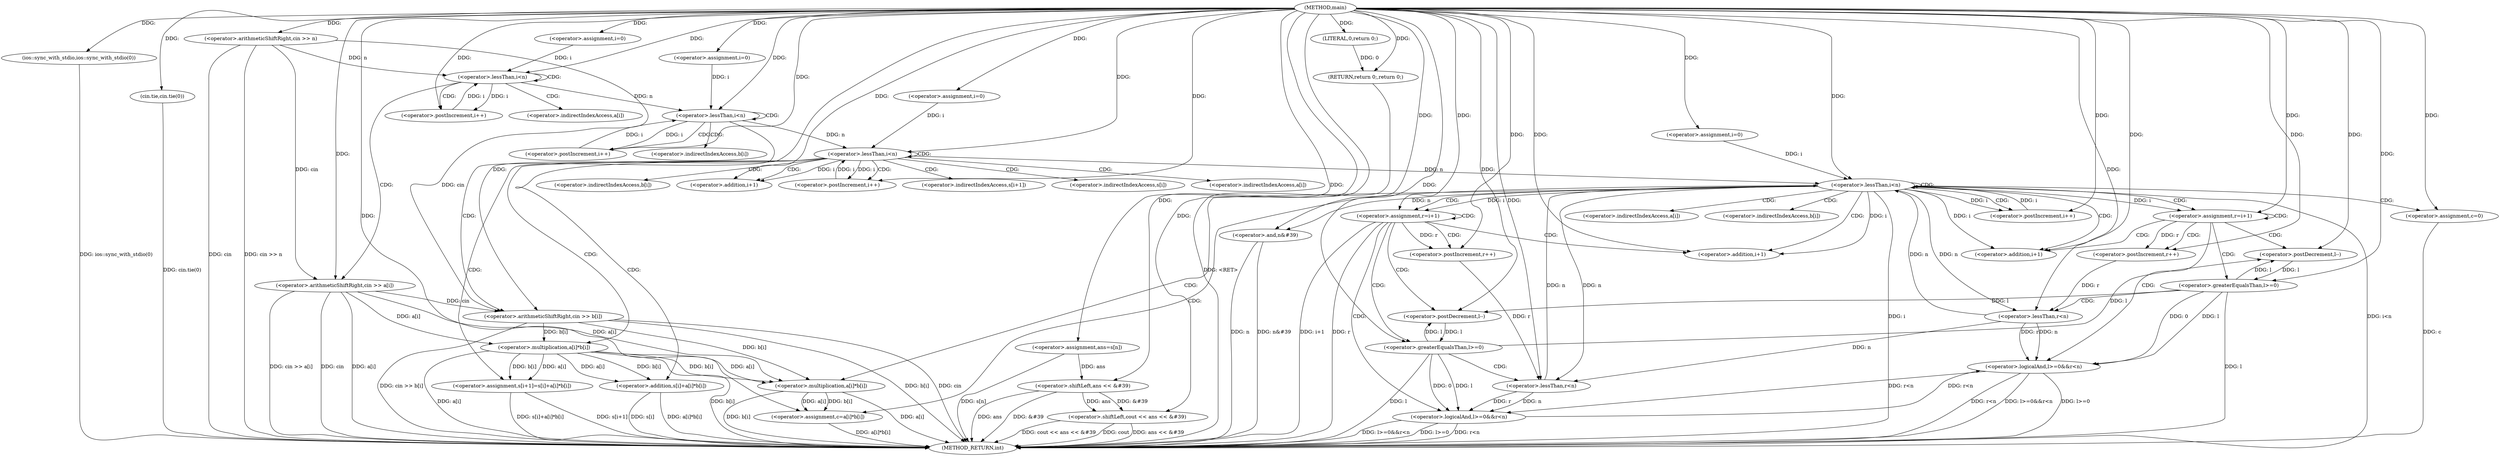 digraph "main" {  
"1000101" [label = "(METHOD,main)" ]
"1000336" [label = "(METHOD_RETURN,int)" ]
"1000103" [label = "(ios::sync_with_stdio,ios::sync_with_stdio(0))" ]
"1000105" [label = "(cin.tie,cin.tie(0))" ]
"1000108" [label = "(<operator>.arithmeticShiftRight,cin >> n)" ]
"1000172" [label = "(<operator>.assignment,ans=s[n])" ]
"1000325" [label = "(<operator>.shiftLeft,cout << ans << &#39)" ]
"1000331" [label = "(<operator>.and,n&#39)" ]
"1000334" [label = "(RETURN,return 0;,return 0;)" ]
"1000115" [label = "(<operator>.assignment,i=0)" ]
"1000118" [label = "(<operator>.lessThan,i<n)" ]
"1000121" [label = "(<operator>.postIncrement,i++)" ]
"1000123" [label = "(<operator>.arithmeticShiftRight,cin >> a[i])" ]
"1000130" [label = "(<operator>.assignment,i=0)" ]
"1000133" [label = "(<operator>.lessThan,i<n)" ]
"1000136" [label = "(<operator>.postIncrement,i++)" ]
"1000138" [label = "(<operator>.arithmeticShiftRight,cin >> b[i])" ]
"1000146" [label = "(<operator>.assignment,i=0)" ]
"1000149" [label = "(<operator>.lessThan,i<n)" ]
"1000152" [label = "(<operator>.postIncrement,i++)" ]
"1000154" [label = "(<operator>.assignment,s[i+1]=s[i]+a[i]*b[i])" ]
"1000180" [label = "(<operator>.assignment,i=0)" ]
"1000183" [label = "(<operator>.lessThan,i<n)" ]
"1000186" [label = "(<operator>.postIncrement,i++)" ]
"1000335" [label = "(LITERAL,0,return 0;)" ]
"1000189" [label = "(<operator>.assignment,c=a[i]*b[i])" ]
"1000261" [label = "(<operator>.assignment,c=0)" ]
"1000327" [label = "(<operator>.shiftLeft,ans << &#39)" ]
"1000160" [label = "(<operator>.addition,s[i]+a[i]*b[i])" ]
"1000206" [label = "(<operator>.assignment,r=i+1)" ]
"1000211" [label = "(<operator>.logicalAnd,l>=0&&r<n)" ]
"1000270" [label = "(<operator>.assignment,r=i+1)" ]
"1000275" [label = "(<operator>.logicalAnd,l>=0&&r<n)" ]
"1000157" [label = "(<operator>.addition,i+1)" ]
"1000164" [label = "(<operator>.multiplication,a[i]*b[i])" ]
"1000191" [label = "(<operator>.multiplication,a[i]*b[i])" ]
"1000219" [label = "(<operator>.postDecrement,l--)" ]
"1000221" [label = "(<operator>.postIncrement,r++)" ]
"1000283" [label = "(<operator>.postDecrement,l--)" ]
"1000285" [label = "(<operator>.postIncrement,r++)" ]
"1000208" [label = "(<operator>.addition,i+1)" ]
"1000212" [label = "(<operator>.greaterEqualsThan,l>=0)" ]
"1000215" [label = "(<operator>.lessThan,r<n)" ]
"1000272" [label = "(<operator>.addition,i+1)" ]
"1000276" [label = "(<operator>.greaterEqualsThan,l>=0)" ]
"1000279" [label = "(<operator>.lessThan,r<n)" ]
"1000125" [label = "(<operator>.indirectIndexAccess,a[i])" ]
"1000140" [label = "(<operator>.indirectIndexAccess,b[i])" ]
"1000155" [label = "(<operator>.indirectIndexAccess,s[i+1])" ]
"1000161" [label = "(<operator>.indirectIndexAccess,s[i])" ]
"1000165" [label = "(<operator>.indirectIndexAccess,a[i])" ]
"1000168" [label = "(<operator>.indirectIndexAccess,b[i])" ]
"1000192" [label = "(<operator>.indirectIndexAccess,a[i])" ]
"1000195" [label = "(<operator>.indirectIndexAccess,b[i])" ]
  "1000103" -> "1000336"  [ label = "DDG: ios::sync_with_stdio(0)"] 
  "1000105" -> "1000336"  [ label = "DDG: cin.tie(0)"] 
  "1000108" -> "1000336"  [ label = "DDG: cin"] 
  "1000108" -> "1000336"  [ label = "DDG: cin >> n"] 
  "1000172" -> "1000336"  [ label = "DDG: s[n]"] 
  "1000183" -> "1000336"  [ label = "DDG: i"] 
  "1000183" -> "1000336"  [ label = "DDG: i<n"] 
  "1000327" -> "1000336"  [ label = "DDG: ans"] 
  "1000327" -> "1000336"  [ label = "DDG: &#39"] 
  "1000325" -> "1000336"  [ label = "DDG: ans << &#39"] 
  "1000325" -> "1000336"  [ label = "DDG: cout << ans << &#39"] 
  "1000331" -> "1000336"  [ label = "DDG: n"] 
  "1000331" -> "1000336"  [ label = "DDG: n&#39"] 
  "1000191" -> "1000336"  [ label = "DDG: a[i]"] 
  "1000191" -> "1000336"  [ label = "DDG: b[i]"] 
  "1000189" -> "1000336"  [ label = "DDG: a[i]*b[i]"] 
  "1000261" -> "1000336"  [ label = "DDG: c"] 
  "1000270" -> "1000336"  [ label = "DDG: r"] 
  "1000270" -> "1000336"  [ label = "DDG: i+1"] 
  "1000276" -> "1000336"  [ label = "DDG: l"] 
  "1000275" -> "1000336"  [ label = "DDG: l>=0"] 
  "1000275" -> "1000336"  [ label = "DDG: r<n"] 
  "1000275" -> "1000336"  [ label = "DDG: l>=0&&r<n"] 
  "1000212" -> "1000336"  [ label = "DDG: l"] 
  "1000211" -> "1000336"  [ label = "DDG: l>=0"] 
  "1000211" -> "1000336"  [ label = "DDG: r<n"] 
  "1000211" -> "1000336"  [ label = "DDG: l>=0&&r<n"] 
  "1000154" -> "1000336"  [ label = "DDG: s[i+1]"] 
  "1000160" -> "1000336"  [ label = "DDG: s[i]"] 
  "1000164" -> "1000336"  [ label = "DDG: a[i]"] 
  "1000164" -> "1000336"  [ label = "DDG: b[i]"] 
  "1000160" -> "1000336"  [ label = "DDG: a[i]*b[i]"] 
  "1000154" -> "1000336"  [ label = "DDG: s[i]+a[i]*b[i]"] 
  "1000138" -> "1000336"  [ label = "DDG: cin"] 
  "1000138" -> "1000336"  [ label = "DDG: b[i]"] 
  "1000138" -> "1000336"  [ label = "DDG: cin >> b[i]"] 
  "1000123" -> "1000336"  [ label = "DDG: cin"] 
  "1000123" -> "1000336"  [ label = "DDG: a[i]"] 
  "1000123" -> "1000336"  [ label = "DDG: cin >> a[i]"] 
  "1000334" -> "1000336"  [ label = "DDG: <RET>"] 
  "1000325" -> "1000336"  [ label = "DDG: cout"] 
  "1000335" -> "1000334"  [ label = "DDG: 0"] 
  "1000101" -> "1000334"  [ label = "DDG: "] 
  "1000101" -> "1000103"  [ label = "DDG: "] 
  "1000101" -> "1000105"  [ label = "DDG: "] 
  "1000101" -> "1000108"  [ label = "DDG: "] 
  "1000101" -> "1000115"  [ label = "DDG: "] 
  "1000101" -> "1000130"  [ label = "DDG: "] 
  "1000101" -> "1000146"  [ label = "DDG: "] 
  "1000164" -> "1000154"  [ label = "DDG: b[i]"] 
  "1000164" -> "1000154"  [ label = "DDG: a[i]"] 
  "1000101" -> "1000172"  [ label = "DDG: "] 
  "1000101" -> "1000180"  [ label = "DDG: "] 
  "1000101" -> "1000325"  [ label = "DDG: "] 
  "1000327" -> "1000325"  [ label = "DDG: ans"] 
  "1000327" -> "1000325"  [ label = "DDG: &#39"] 
  "1000183" -> "1000331"  [ label = "DDG: n"] 
  "1000101" -> "1000331"  [ label = "DDG: "] 
  "1000101" -> "1000335"  [ label = "DDG: "] 
  "1000115" -> "1000118"  [ label = "DDG: i"] 
  "1000121" -> "1000118"  [ label = "DDG: i"] 
  "1000101" -> "1000118"  [ label = "DDG: "] 
  "1000108" -> "1000118"  [ label = "DDG: n"] 
  "1000118" -> "1000121"  [ label = "DDG: i"] 
  "1000101" -> "1000121"  [ label = "DDG: "] 
  "1000108" -> "1000123"  [ label = "DDG: cin"] 
  "1000101" -> "1000123"  [ label = "DDG: "] 
  "1000130" -> "1000133"  [ label = "DDG: i"] 
  "1000136" -> "1000133"  [ label = "DDG: i"] 
  "1000101" -> "1000133"  [ label = "DDG: "] 
  "1000118" -> "1000133"  [ label = "DDG: n"] 
  "1000133" -> "1000136"  [ label = "DDG: i"] 
  "1000101" -> "1000136"  [ label = "DDG: "] 
  "1000108" -> "1000138"  [ label = "DDG: cin"] 
  "1000123" -> "1000138"  [ label = "DDG: cin"] 
  "1000101" -> "1000138"  [ label = "DDG: "] 
  "1000146" -> "1000149"  [ label = "DDG: i"] 
  "1000152" -> "1000149"  [ label = "DDG: i"] 
  "1000101" -> "1000149"  [ label = "DDG: "] 
  "1000133" -> "1000149"  [ label = "DDG: n"] 
  "1000101" -> "1000152"  [ label = "DDG: "] 
  "1000149" -> "1000152"  [ label = "DDG: i"] 
  "1000180" -> "1000183"  [ label = "DDG: i"] 
  "1000186" -> "1000183"  [ label = "DDG: i"] 
  "1000101" -> "1000183"  [ label = "DDG: "] 
  "1000149" -> "1000183"  [ label = "DDG: n"] 
  "1000279" -> "1000183"  [ label = "DDG: n"] 
  "1000215" -> "1000183"  [ label = "DDG: n"] 
  "1000101" -> "1000186"  [ label = "DDG: "] 
  "1000183" -> "1000186"  [ label = "DDG: i"] 
  "1000191" -> "1000189"  [ label = "DDG: b[i]"] 
  "1000191" -> "1000189"  [ label = "DDG: a[i]"] 
  "1000101" -> "1000261"  [ label = "DDG: "] 
  "1000172" -> "1000327"  [ label = "DDG: ans"] 
  "1000101" -> "1000327"  [ label = "DDG: "] 
  "1000164" -> "1000160"  [ label = "DDG: b[i]"] 
  "1000164" -> "1000160"  [ label = "DDG: a[i]"] 
  "1000101" -> "1000189"  [ label = "DDG: "] 
  "1000183" -> "1000206"  [ label = "DDG: i"] 
  "1000101" -> "1000206"  [ label = "DDG: "] 
  "1000101" -> "1000270"  [ label = "DDG: "] 
  "1000183" -> "1000270"  [ label = "DDG: i"] 
  "1000149" -> "1000157"  [ label = "DDG: i"] 
  "1000101" -> "1000157"  [ label = "DDG: "] 
  "1000123" -> "1000164"  [ label = "DDG: a[i]"] 
  "1000138" -> "1000164"  [ label = "DDG: b[i]"] 
  "1000164" -> "1000191"  [ label = "DDG: a[i]"] 
  "1000123" -> "1000191"  [ label = "DDG: a[i]"] 
  "1000164" -> "1000191"  [ label = "DDG: b[i]"] 
  "1000138" -> "1000191"  [ label = "DDG: b[i]"] 
  "1000212" -> "1000211"  [ label = "DDG: 0"] 
  "1000212" -> "1000211"  [ label = "DDG: l"] 
  "1000275" -> "1000211"  [ label = "DDG: r<n"] 
  "1000215" -> "1000211"  [ label = "DDG: r"] 
  "1000215" -> "1000211"  [ label = "DDG: n"] 
  "1000276" -> "1000275"  [ label = "DDG: 0"] 
  "1000276" -> "1000275"  [ label = "DDG: l"] 
  "1000211" -> "1000275"  [ label = "DDG: r<n"] 
  "1000279" -> "1000275"  [ label = "DDG: n"] 
  "1000279" -> "1000275"  [ label = "DDG: r"] 
  "1000183" -> "1000208"  [ label = "DDG: i"] 
  "1000101" -> "1000208"  [ label = "DDG: "] 
  "1000219" -> "1000212"  [ label = "DDG: l"] 
  "1000101" -> "1000212"  [ label = "DDG: "] 
  "1000221" -> "1000215"  [ label = "DDG: r"] 
  "1000101" -> "1000215"  [ label = "DDG: "] 
  "1000183" -> "1000215"  [ label = "DDG: n"] 
  "1000276" -> "1000219"  [ label = "DDG: l"] 
  "1000212" -> "1000219"  [ label = "DDG: l"] 
  "1000101" -> "1000219"  [ label = "DDG: "] 
  "1000206" -> "1000221"  [ label = "DDG: r"] 
  "1000101" -> "1000221"  [ label = "DDG: "] 
  "1000101" -> "1000272"  [ label = "DDG: "] 
  "1000183" -> "1000272"  [ label = "DDG: i"] 
  "1000283" -> "1000276"  [ label = "DDG: l"] 
  "1000101" -> "1000276"  [ label = "DDG: "] 
  "1000285" -> "1000279"  [ label = "DDG: r"] 
  "1000101" -> "1000279"  [ label = "DDG: "] 
  "1000183" -> "1000279"  [ label = "DDG: n"] 
  "1000215" -> "1000279"  [ label = "DDG: n"] 
  "1000276" -> "1000283"  [ label = "DDG: l"] 
  "1000212" -> "1000283"  [ label = "DDG: l"] 
  "1000101" -> "1000283"  [ label = "DDG: "] 
  "1000270" -> "1000285"  [ label = "DDG: r"] 
  "1000101" -> "1000285"  [ label = "DDG: "] 
  "1000118" -> "1000125"  [ label = "CDG: "] 
  "1000118" -> "1000118"  [ label = "CDG: "] 
  "1000118" -> "1000121"  [ label = "CDG: "] 
  "1000118" -> "1000123"  [ label = "CDG: "] 
  "1000133" -> "1000133"  [ label = "CDG: "] 
  "1000133" -> "1000136"  [ label = "CDG: "] 
  "1000133" -> "1000140"  [ label = "CDG: "] 
  "1000133" -> "1000138"  [ label = "CDG: "] 
  "1000149" -> "1000164"  [ label = "CDG: "] 
  "1000149" -> "1000161"  [ label = "CDG: "] 
  "1000149" -> "1000152"  [ label = "CDG: "] 
  "1000149" -> "1000165"  [ label = "CDG: "] 
  "1000149" -> "1000157"  [ label = "CDG: "] 
  "1000149" -> "1000149"  [ label = "CDG: "] 
  "1000149" -> "1000168"  [ label = "CDG: "] 
  "1000149" -> "1000155"  [ label = "CDG: "] 
  "1000149" -> "1000154"  [ label = "CDG: "] 
  "1000149" -> "1000160"  [ label = "CDG: "] 
  "1000183" -> "1000191"  [ label = "CDG: "] 
  "1000183" -> "1000208"  [ label = "CDG: "] 
  "1000183" -> "1000195"  [ label = "CDG: "] 
  "1000183" -> "1000186"  [ label = "CDG: "] 
  "1000183" -> "1000183"  [ label = "CDG: "] 
  "1000183" -> "1000189"  [ label = "CDG: "] 
  "1000183" -> "1000272"  [ label = "CDG: "] 
  "1000183" -> "1000261"  [ label = "CDG: "] 
  "1000183" -> "1000206"  [ label = "CDG: "] 
  "1000183" -> "1000192"  [ label = "CDG: "] 
  "1000183" -> "1000270"  [ label = "CDG: "] 
  "1000206" -> "1000211"  [ label = "CDG: "] 
  "1000206" -> "1000221"  [ label = "CDG: "] 
  "1000206" -> "1000208"  [ label = "CDG: "] 
  "1000206" -> "1000212"  [ label = "CDG: "] 
  "1000206" -> "1000219"  [ label = "CDG: "] 
  "1000206" -> "1000206"  [ label = "CDG: "] 
  "1000270" -> "1000285"  [ label = "CDG: "] 
  "1000270" -> "1000276"  [ label = "CDG: "] 
  "1000270" -> "1000283"  [ label = "CDG: "] 
  "1000270" -> "1000272"  [ label = "CDG: "] 
  "1000270" -> "1000270"  [ label = "CDG: "] 
  "1000270" -> "1000275"  [ label = "CDG: "] 
  "1000212" -> "1000215"  [ label = "CDG: "] 
  "1000276" -> "1000279"  [ label = "CDG: "] 
}
